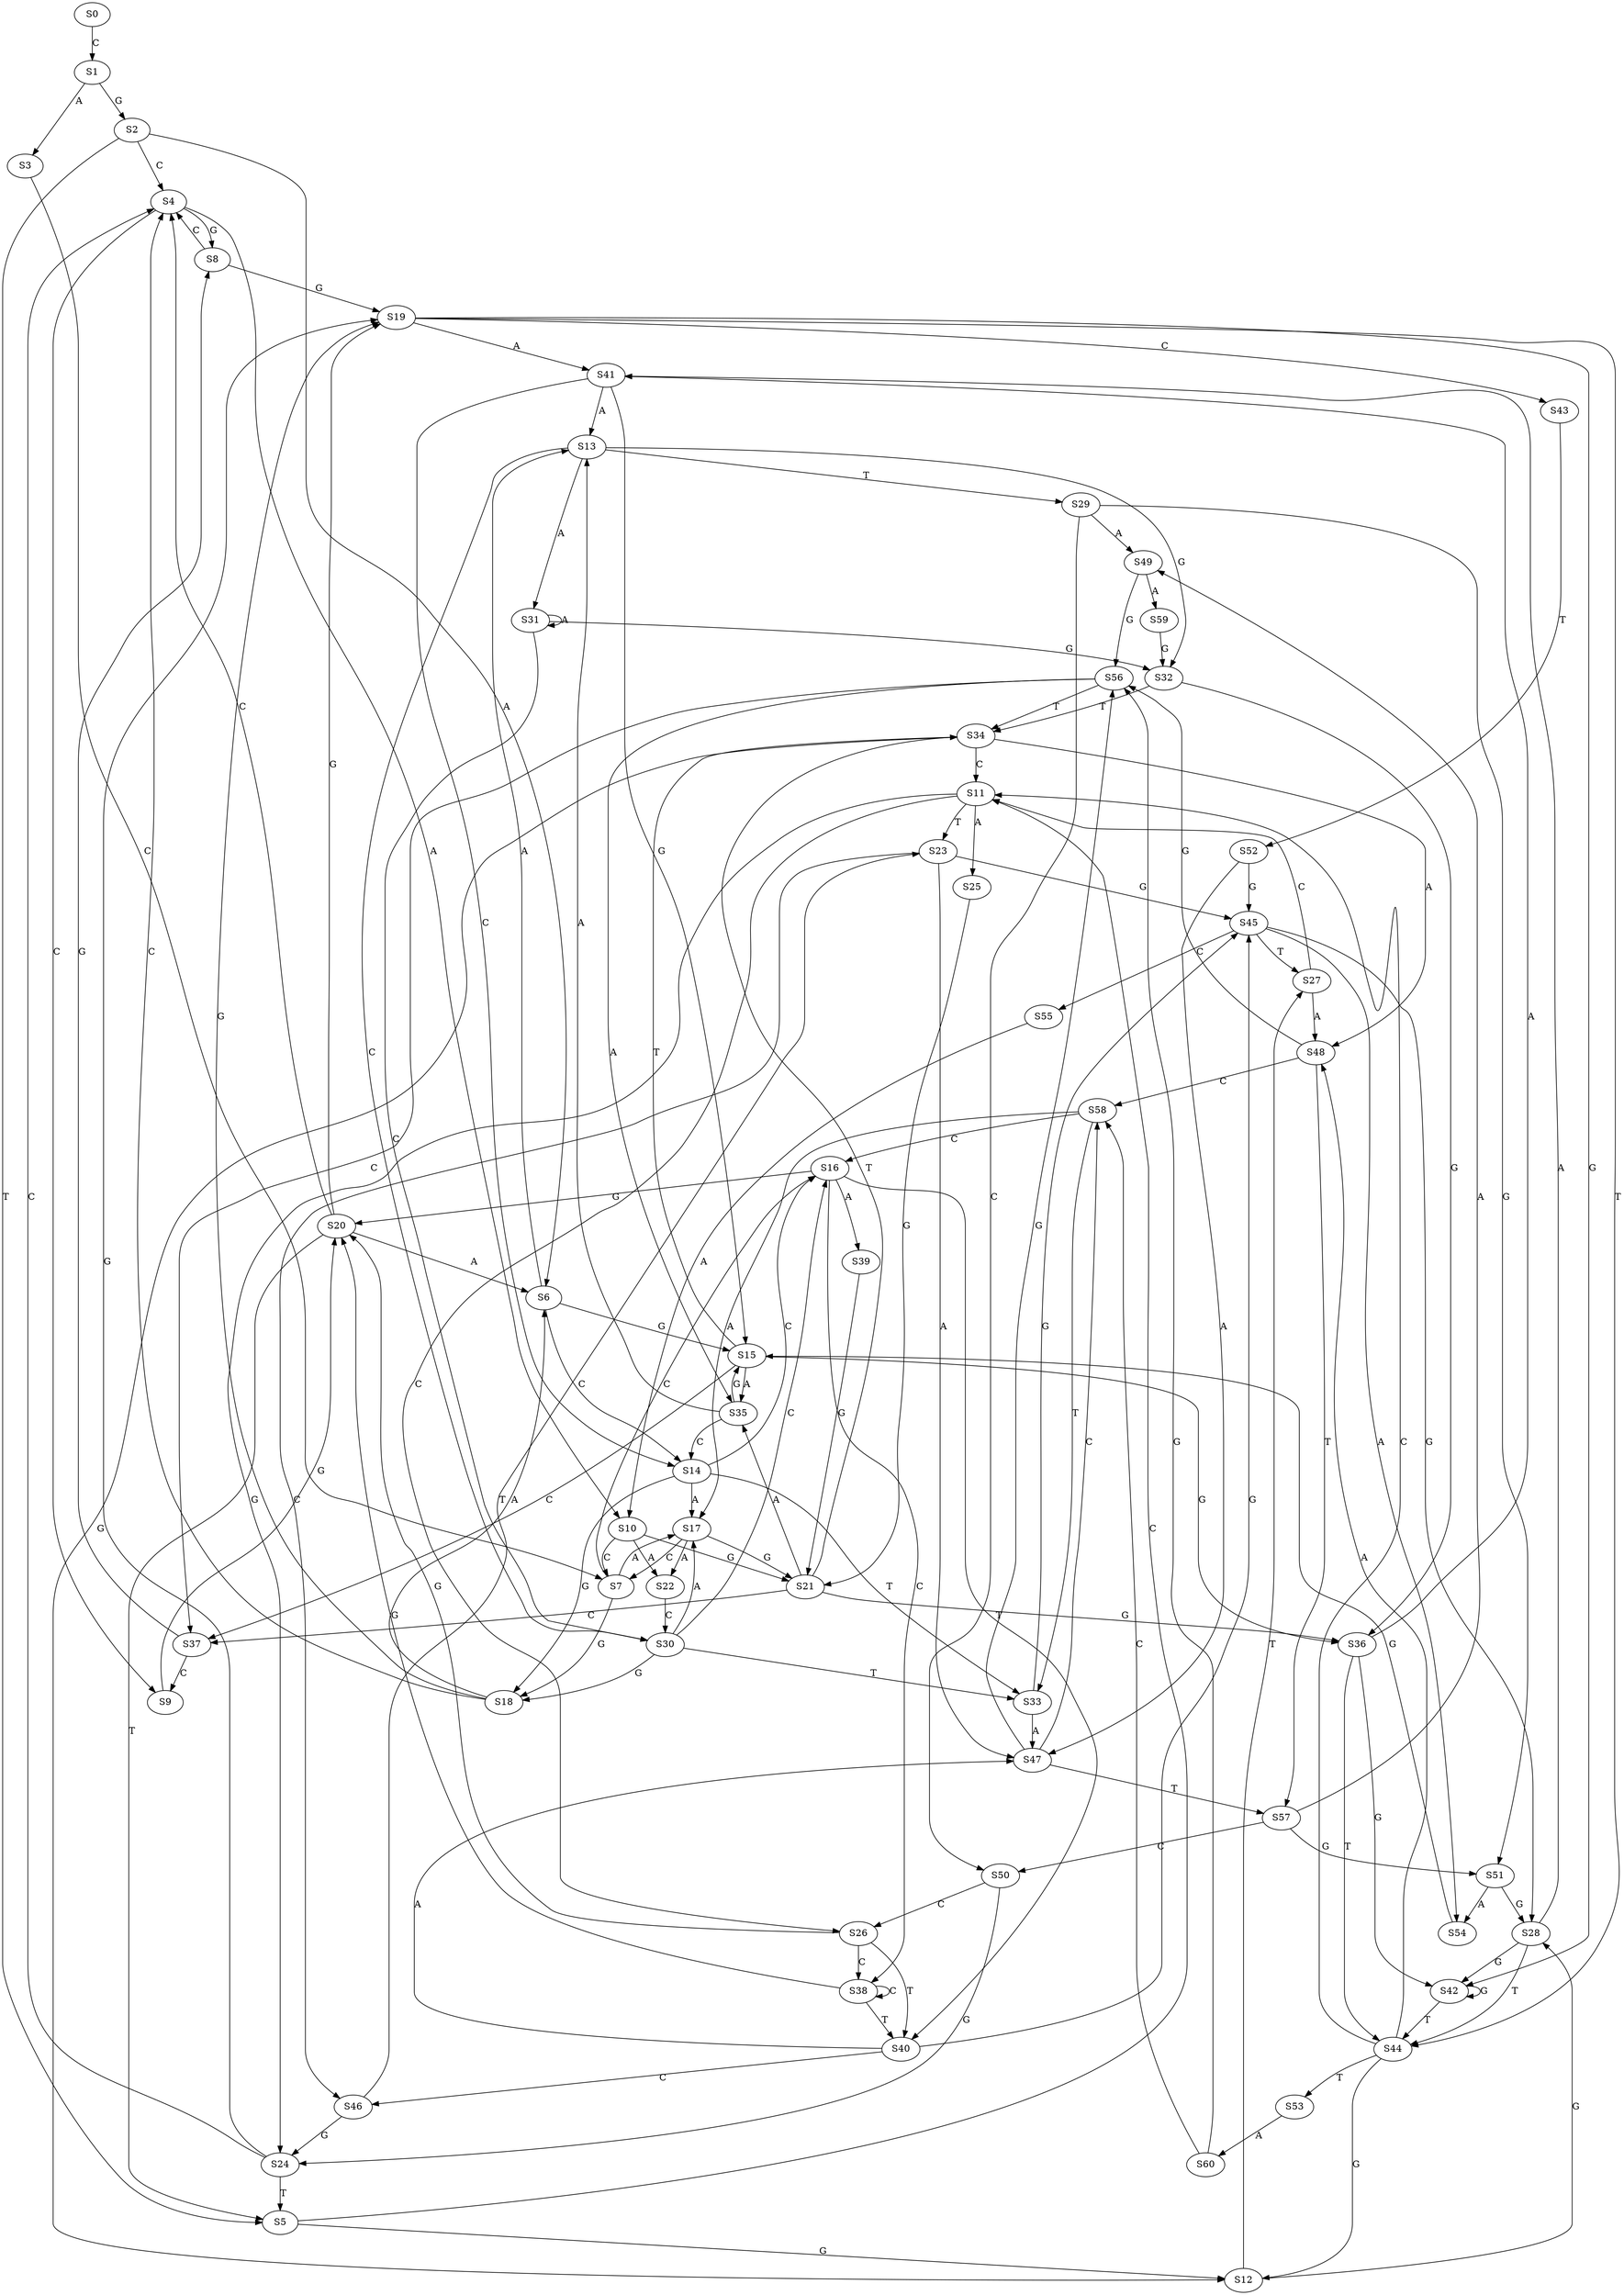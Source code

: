 strict digraph  {
	S0 -> S1 [ label = C ];
	S1 -> S2 [ label = G ];
	S1 -> S3 [ label = A ];
	S2 -> S4 [ label = C ];
	S2 -> S5 [ label = T ];
	S2 -> S6 [ label = A ];
	S3 -> S7 [ label = C ];
	S4 -> S8 [ label = G ];
	S4 -> S9 [ label = C ];
	S4 -> S10 [ label = A ];
	S5 -> S11 [ label = C ];
	S5 -> S12 [ label = G ];
	S6 -> S13 [ label = A ];
	S6 -> S14 [ label = C ];
	S6 -> S15 [ label = G ];
	S7 -> S16 [ label = C ];
	S7 -> S17 [ label = A ];
	S7 -> S18 [ label = G ];
	S8 -> S19 [ label = G ];
	S8 -> S4 [ label = C ];
	S9 -> S20 [ label = G ];
	S10 -> S21 [ label = G ];
	S10 -> S22 [ label = A ];
	S10 -> S7 [ label = C ];
	S11 -> S23 [ label = T ];
	S11 -> S24 [ label = G ];
	S11 -> S25 [ label = A ];
	S11 -> S26 [ label = C ];
	S12 -> S27 [ label = T ];
	S12 -> S28 [ label = G ];
	S13 -> S29 [ label = T ];
	S13 -> S30 [ label = C ];
	S13 -> S31 [ label = A ];
	S13 -> S32 [ label = G ];
	S14 -> S33 [ label = T ];
	S14 -> S16 [ label = C ];
	S14 -> S17 [ label = A ];
	S14 -> S18 [ label = G ];
	S15 -> S34 [ label = T ];
	S15 -> S35 [ label = A ];
	S15 -> S36 [ label = G ];
	S15 -> S37 [ label = C ];
	S16 -> S38 [ label = C ];
	S16 -> S39 [ label = A ];
	S16 -> S40 [ label = T ];
	S16 -> S20 [ label = G ];
	S17 -> S21 [ label = G ];
	S17 -> S7 [ label = C ];
	S17 -> S22 [ label = A ];
	S18 -> S6 [ label = A ];
	S18 -> S19 [ label = G ];
	S18 -> S4 [ label = C ];
	S19 -> S41 [ label = A ];
	S19 -> S42 [ label = G ];
	S19 -> S43 [ label = C ];
	S19 -> S44 [ label = T ];
	S20 -> S6 [ label = A ];
	S20 -> S5 [ label = T ];
	S20 -> S19 [ label = G ];
	S20 -> S4 [ label = C ];
	S21 -> S36 [ label = G ];
	S21 -> S34 [ label = T ];
	S21 -> S35 [ label = A ];
	S21 -> S37 [ label = C ];
	S22 -> S30 [ label = C ];
	S23 -> S45 [ label = G ];
	S23 -> S46 [ label = C ];
	S23 -> S47 [ label = A ];
	S24 -> S19 [ label = G ];
	S24 -> S5 [ label = T ];
	S24 -> S4 [ label = C ];
	S25 -> S21 [ label = G ];
	S26 -> S38 [ label = C ];
	S26 -> S40 [ label = T ];
	S26 -> S20 [ label = G ];
	S27 -> S11 [ label = C ];
	S27 -> S48 [ label = A ];
	S28 -> S44 [ label = T ];
	S28 -> S42 [ label = G ];
	S28 -> S41 [ label = A ];
	S29 -> S49 [ label = A ];
	S29 -> S50 [ label = C ];
	S29 -> S51 [ label = G ];
	S30 -> S17 [ label = A ];
	S30 -> S16 [ label = C ];
	S30 -> S18 [ label = G ];
	S30 -> S33 [ label = T ];
	S31 -> S32 [ label = G ];
	S31 -> S30 [ label = C ];
	S31 -> S31 [ label = A ];
	S32 -> S34 [ label = T ];
	S32 -> S36 [ label = G ];
	S33 -> S47 [ label = A ];
	S33 -> S45 [ label = G ];
	S34 -> S48 [ label = A ];
	S34 -> S11 [ label = C ];
	S34 -> S12 [ label = G ];
	S35 -> S13 [ label = A ];
	S35 -> S15 [ label = G ];
	S35 -> S14 [ label = C ];
	S36 -> S41 [ label = A ];
	S36 -> S44 [ label = T ];
	S36 -> S42 [ label = G ];
	S37 -> S9 [ label = C ];
	S37 -> S8 [ label = G ];
	S38 -> S20 [ label = G ];
	S38 -> S38 [ label = C ];
	S38 -> S40 [ label = T ];
	S39 -> S21 [ label = G ];
	S40 -> S47 [ label = A ];
	S40 -> S45 [ label = G ];
	S40 -> S46 [ label = C ];
	S41 -> S13 [ label = A ];
	S41 -> S14 [ label = C ];
	S41 -> S15 [ label = G ];
	S42 -> S44 [ label = T ];
	S42 -> S42 [ label = G ];
	S43 -> S52 [ label = T ];
	S44 -> S48 [ label = A ];
	S44 -> S12 [ label = G ];
	S44 -> S53 [ label = T ];
	S44 -> S11 [ label = C ];
	S45 -> S54 [ label = A ];
	S45 -> S27 [ label = T ];
	S45 -> S55 [ label = C ];
	S45 -> S28 [ label = G ];
	S46 -> S23 [ label = T ];
	S46 -> S24 [ label = G ];
	S47 -> S56 [ label = G ];
	S47 -> S57 [ label = T ];
	S47 -> S58 [ label = C ];
	S48 -> S57 [ label = T ];
	S48 -> S56 [ label = G ];
	S48 -> S58 [ label = C ];
	S49 -> S56 [ label = G ];
	S49 -> S59 [ label = A ];
	S50 -> S26 [ label = C ];
	S50 -> S24 [ label = G ];
	S51 -> S28 [ label = G ];
	S51 -> S54 [ label = A ];
	S52 -> S47 [ label = A ];
	S52 -> S45 [ label = G ];
	S53 -> S60 [ label = A ];
	S54 -> S15 [ label = G ];
	S55 -> S10 [ label = A ];
	S56 -> S34 [ label = T ];
	S56 -> S35 [ label = A ];
	S56 -> S37 [ label = C ];
	S57 -> S50 [ label = C ];
	S57 -> S49 [ label = A ];
	S57 -> S51 [ label = G ];
	S58 -> S16 [ label = C ];
	S58 -> S33 [ label = T ];
	S58 -> S17 [ label = A ];
	S59 -> S32 [ label = G ];
	S60 -> S58 [ label = C ];
	S60 -> S56 [ label = G ];
}
